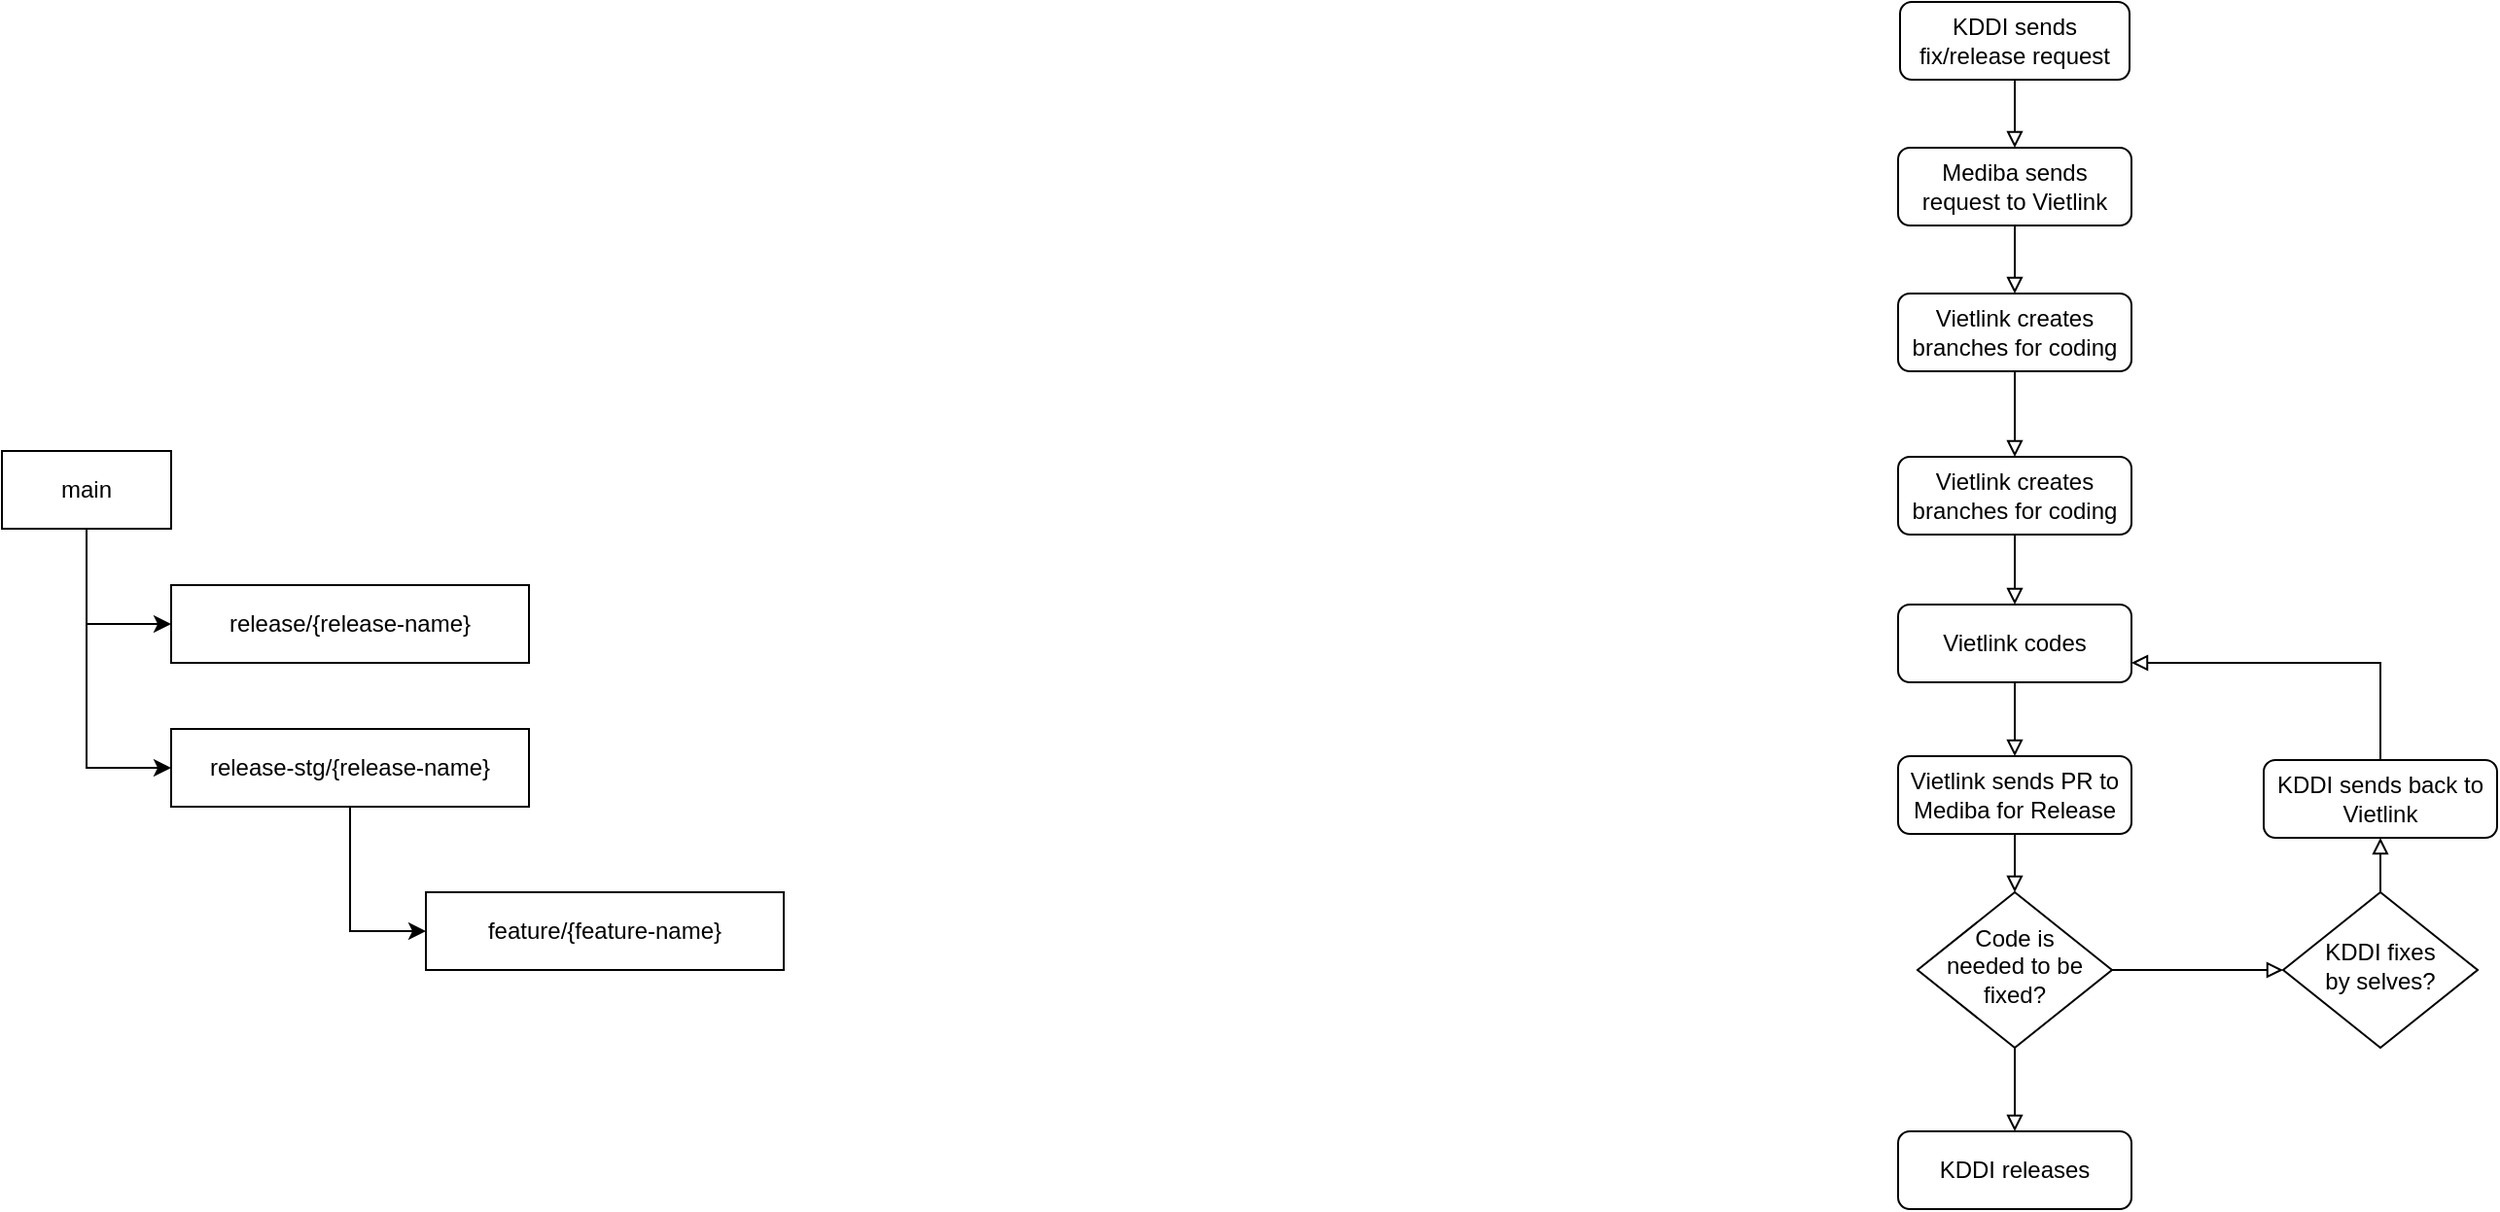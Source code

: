 <mxfile version="26.1.0">
  <diagram id="C5RBs43oDa-KdzZeNtuy" name="Page-1">
    <mxGraphModel dx="1167" dy="618" grid="0" gridSize="10" guides="1" tooltips="1" connect="1" arrows="1" fold="1" page="1" pageScale="1" pageWidth="827" pageHeight="1169" background="none" math="0" shadow="0">
      <root>
        <mxCell id="WIyWlLk6GJQsqaUBKTNV-0" />
        <mxCell id="WIyWlLk6GJQsqaUBKTNV-1" parent="WIyWlLk6GJQsqaUBKTNV-0" />
        <mxCell id="qA7TBKh8Xf4ynkCTTNnx-27" style="edgeStyle=orthogonalEdgeStyle;rounded=0;orthogonalLoop=1;jettySize=auto;html=1;entryX=0.5;entryY=0;entryDx=0;entryDy=0;endArrow=block;endFill=0;" edge="1" parent="WIyWlLk6GJQsqaUBKTNV-1" source="qA7TBKh8Xf4ynkCTTNnx-0" target="qA7TBKh8Xf4ynkCTTNnx-1">
          <mxGeometry relative="1" as="geometry" />
        </mxCell>
        <mxCell id="qA7TBKh8Xf4ynkCTTNnx-0" value="KDDI sends fix/release request" style="rounded=1;whiteSpace=wrap;html=1;fontSize=12;glass=0;strokeWidth=1;shadow=0;" vertex="1" parent="WIyWlLk6GJQsqaUBKTNV-1">
          <mxGeometry x="988" y="67" width="118" height="40" as="geometry" />
        </mxCell>
        <mxCell id="qA7TBKh8Xf4ynkCTTNnx-15" style="edgeStyle=orthogonalEdgeStyle;rounded=0;orthogonalLoop=1;jettySize=auto;html=1;entryX=0.5;entryY=0;entryDx=0;entryDy=0;endArrow=block;endFill=0;" edge="1" parent="WIyWlLk6GJQsqaUBKTNV-1" source="qA7TBKh8Xf4ynkCTTNnx-1" target="qA7TBKh8Xf4ynkCTTNnx-2">
          <mxGeometry relative="1" as="geometry" />
        </mxCell>
        <mxCell id="qA7TBKh8Xf4ynkCTTNnx-1" value="Mediba sends request to Vietlink" style="rounded=1;whiteSpace=wrap;html=1;fontSize=12;glass=0;strokeWidth=1;shadow=0;" vertex="1" parent="WIyWlLk6GJQsqaUBKTNV-1">
          <mxGeometry x="987" y="142" width="120" height="40" as="geometry" />
        </mxCell>
        <mxCell id="qA7TBKh8Xf4ynkCTTNnx-17" value="" style="edgeStyle=orthogonalEdgeStyle;rounded=0;orthogonalLoop=1;jettySize=auto;html=1;endArrow=block;endFill=0;" edge="1" parent="WIyWlLk6GJQsqaUBKTNV-1" source="qA7TBKh8Xf4ynkCTTNnx-2" target="qA7TBKh8Xf4ynkCTTNnx-3">
          <mxGeometry relative="1" as="geometry" />
        </mxCell>
        <mxCell id="qA7TBKh8Xf4ynkCTTNnx-2" value="Vietlink creates branches for coding" style="rounded=1;whiteSpace=wrap;html=1;fontSize=12;glass=0;strokeWidth=1;shadow=0;" vertex="1" parent="WIyWlLk6GJQsqaUBKTNV-1">
          <mxGeometry x="987" y="217" width="120" height="40" as="geometry" />
        </mxCell>
        <mxCell id="qA7TBKh8Xf4ynkCTTNnx-19" style="edgeStyle=orthogonalEdgeStyle;rounded=0;orthogonalLoop=1;jettySize=auto;html=1;entryX=0.5;entryY=0;entryDx=0;entryDy=0;endArrow=block;endFill=0;" edge="1" parent="WIyWlLk6GJQsqaUBKTNV-1" source="qA7TBKh8Xf4ynkCTTNnx-3" target="qA7TBKh8Xf4ynkCTTNnx-4">
          <mxGeometry relative="1" as="geometry" />
        </mxCell>
        <mxCell id="qA7TBKh8Xf4ynkCTTNnx-3" value="Vietlink creates branches for coding" style="rounded=1;whiteSpace=wrap;html=1;fontSize=12;glass=0;strokeWidth=1;shadow=0;" vertex="1" parent="WIyWlLk6GJQsqaUBKTNV-1">
          <mxGeometry x="987" y="301" width="120" height="40" as="geometry" />
        </mxCell>
        <mxCell id="qA7TBKh8Xf4ynkCTTNnx-20" style="edgeStyle=orthogonalEdgeStyle;rounded=0;orthogonalLoop=1;jettySize=auto;html=1;entryX=0.5;entryY=0;entryDx=0;entryDy=0;endArrow=block;endFill=0;" edge="1" parent="WIyWlLk6GJQsqaUBKTNV-1" source="qA7TBKh8Xf4ynkCTTNnx-4" target="qA7TBKh8Xf4ynkCTTNnx-5">
          <mxGeometry relative="1" as="geometry" />
        </mxCell>
        <mxCell id="qA7TBKh8Xf4ynkCTTNnx-4" value="Vietlink codes" style="rounded=1;whiteSpace=wrap;html=1;fontSize=12;glass=0;strokeWidth=1;shadow=0;" vertex="1" parent="WIyWlLk6GJQsqaUBKTNV-1">
          <mxGeometry x="987" y="377" width="120" height="40" as="geometry" />
        </mxCell>
        <mxCell id="qA7TBKh8Xf4ynkCTTNnx-21" style="edgeStyle=orthogonalEdgeStyle;rounded=0;orthogonalLoop=1;jettySize=auto;html=1;entryX=0.5;entryY=0;entryDx=0;entryDy=0;endArrow=block;endFill=0;" edge="1" parent="WIyWlLk6GJQsqaUBKTNV-1" source="qA7TBKh8Xf4ynkCTTNnx-5" target="qA7TBKh8Xf4ynkCTTNnx-7">
          <mxGeometry relative="1" as="geometry" />
        </mxCell>
        <mxCell id="qA7TBKh8Xf4ynkCTTNnx-5" value="Vietlink sends PR to Mediba for Release" style="rounded=1;whiteSpace=wrap;html=1;fontSize=12;glass=0;strokeWidth=1;shadow=0;" vertex="1" parent="WIyWlLk6GJQsqaUBKTNV-1">
          <mxGeometry x="987" y="455" width="120" height="40" as="geometry" />
        </mxCell>
        <mxCell id="qA7TBKh8Xf4ynkCTTNnx-22" value="" style="edgeStyle=orthogonalEdgeStyle;rounded=0;orthogonalLoop=1;jettySize=auto;html=1;endArrow=block;endFill=0;" edge="1" parent="WIyWlLk6GJQsqaUBKTNV-1" source="qA7TBKh8Xf4ynkCTTNnx-7" target="qA7TBKh8Xf4ynkCTTNnx-10">
          <mxGeometry relative="1" as="geometry" />
        </mxCell>
        <mxCell id="qA7TBKh8Xf4ynkCTTNnx-25" value="" style="edgeStyle=orthogonalEdgeStyle;rounded=0;orthogonalLoop=1;jettySize=auto;html=1;endArrow=block;endFill=0;" edge="1" parent="WIyWlLk6GJQsqaUBKTNV-1" source="qA7TBKh8Xf4ynkCTTNnx-7" target="qA7TBKh8Xf4ynkCTTNnx-13">
          <mxGeometry relative="1" as="geometry" />
        </mxCell>
        <mxCell id="qA7TBKh8Xf4ynkCTTNnx-7" value="Code is &lt;br&gt;needed to be fixed?" style="rhombus;whiteSpace=wrap;html=1;shadow=0;fontFamily=Helvetica;fontSize=12;align=center;strokeWidth=1;spacing=6;spacingTop=-4;" vertex="1" parent="WIyWlLk6GJQsqaUBKTNV-1">
          <mxGeometry x="997" y="525" width="100" height="80" as="geometry" />
        </mxCell>
        <mxCell id="qA7TBKh8Xf4ynkCTTNnx-24" style="edgeStyle=orthogonalEdgeStyle;rounded=0;orthogonalLoop=1;jettySize=auto;html=1;entryX=1;entryY=0.75;entryDx=0;entryDy=0;endArrow=block;endFill=0;" edge="1" parent="WIyWlLk6GJQsqaUBKTNV-1" source="qA7TBKh8Xf4ynkCTTNnx-9" target="qA7TBKh8Xf4ynkCTTNnx-4">
          <mxGeometry relative="1" as="geometry">
            <Array as="points">
              <mxPoint x="1235" y="407" />
            </Array>
          </mxGeometry>
        </mxCell>
        <mxCell id="qA7TBKh8Xf4ynkCTTNnx-9" value="KDDI sends back to Vietlink" style="rounded=1;whiteSpace=wrap;html=1;fontSize=12;glass=0;strokeWidth=1;shadow=0;" vertex="1" parent="WIyWlLk6GJQsqaUBKTNV-1">
          <mxGeometry x="1175" y="457" width="120" height="40" as="geometry" />
        </mxCell>
        <mxCell id="qA7TBKh8Xf4ynkCTTNnx-23" value="" style="edgeStyle=orthogonalEdgeStyle;rounded=0;orthogonalLoop=1;jettySize=auto;html=1;endArrow=block;endFill=0;" edge="1" parent="WIyWlLk6GJQsqaUBKTNV-1" source="qA7TBKh8Xf4ynkCTTNnx-10" target="qA7TBKh8Xf4ynkCTTNnx-9">
          <mxGeometry relative="1" as="geometry" />
        </mxCell>
        <mxCell id="qA7TBKh8Xf4ynkCTTNnx-10" value="KDDI fixes &lt;br&gt;by selves?" style="rhombus;whiteSpace=wrap;html=1;shadow=0;fontFamily=Helvetica;fontSize=12;align=center;strokeWidth=1;spacing=6;spacingTop=-4;" vertex="1" parent="WIyWlLk6GJQsqaUBKTNV-1">
          <mxGeometry x="1185" y="525" width="100" height="80" as="geometry" />
        </mxCell>
        <mxCell id="qA7TBKh8Xf4ynkCTTNnx-13" value="KDDI releases" style="rounded=1;whiteSpace=wrap;html=1;fontSize=12;glass=0;strokeWidth=1;shadow=0;" vertex="1" parent="WIyWlLk6GJQsqaUBKTNV-1">
          <mxGeometry x="987" y="648" width="120" height="40" as="geometry" />
        </mxCell>
        <mxCell id="qA7TBKh8Xf4ynkCTTNnx-31" style="edgeStyle=orthogonalEdgeStyle;rounded=0;orthogonalLoop=1;jettySize=auto;html=1;entryX=0;entryY=0.5;entryDx=0;entryDy=0;" edge="1" parent="WIyWlLk6GJQsqaUBKTNV-1" source="qA7TBKh8Xf4ynkCTTNnx-28" target="qA7TBKh8Xf4ynkCTTNnx-29">
          <mxGeometry relative="1" as="geometry" />
        </mxCell>
        <mxCell id="qA7TBKh8Xf4ynkCTTNnx-32" style="edgeStyle=orthogonalEdgeStyle;rounded=0;orthogonalLoop=1;jettySize=auto;html=1;entryX=0;entryY=0.5;entryDx=0;entryDy=0;" edge="1" parent="WIyWlLk6GJQsqaUBKTNV-1" source="qA7TBKh8Xf4ynkCTTNnx-28" target="qA7TBKh8Xf4ynkCTTNnx-30">
          <mxGeometry relative="1" as="geometry" />
        </mxCell>
        <mxCell id="qA7TBKh8Xf4ynkCTTNnx-28" value="main" style="rounded=0;whiteSpace=wrap;html=1;" vertex="1" parent="WIyWlLk6GJQsqaUBKTNV-1">
          <mxGeometry x="12" y="298" width="87" height="40" as="geometry" />
        </mxCell>
        <mxCell id="qA7TBKh8Xf4ynkCTTNnx-29" value="release/{release-name}" style="rounded=0;whiteSpace=wrap;html=1;" vertex="1" parent="WIyWlLk6GJQsqaUBKTNV-1">
          <mxGeometry x="99" y="367" width="184" height="40" as="geometry" />
        </mxCell>
        <mxCell id="qA7TBKh8Xf4ynkCTTNnx-34" style="edgeStyle=orthogonalEdgeStyle;rounded=0;orthogonalLoop=1;jettySize=auto;html=1;entryX=0;entryY=0.5;entryDx=0;entryDy=0;" edge="1" parent="WIyWlLk6GJQsqaUBKTNV-1" source="qA7TBKh8Xf4ynkCTTNnx-30" target="qA7TBKh8Xf4ynkCTTNnx-33">
          <mxGeometry relative="1" as="geometry" />
        </mxCell>
        <mxCell id="qA7TBKh8Xf4ynkCTTNnx-30" value="release-stg/{release-name}" style="rounded=0;whiteSpace=wrap;html=1;" vertex="1" parent="WIyWlLk6GJQsqaUBKTNV-1">
          <mxGeometry x="99" y="441" width="184" height="40" as="geometry" />
        </mxCell>
        <mxCell id="qA7TBKh8Xf4ynkCTTNnx-33" value="feature/{feature-name}" style="rounded=0;whiteSpace=wrap;html=1;" vertex="1" parent="WIyWlLk6GJQsqaUBKTNV-1">
          <mxGeometry x="230" y="525" width="184" height="40" as="geometry" />
        </mxCell>
      </root>
    </mxGraphModel>
  </diagram>
</mxfile>
